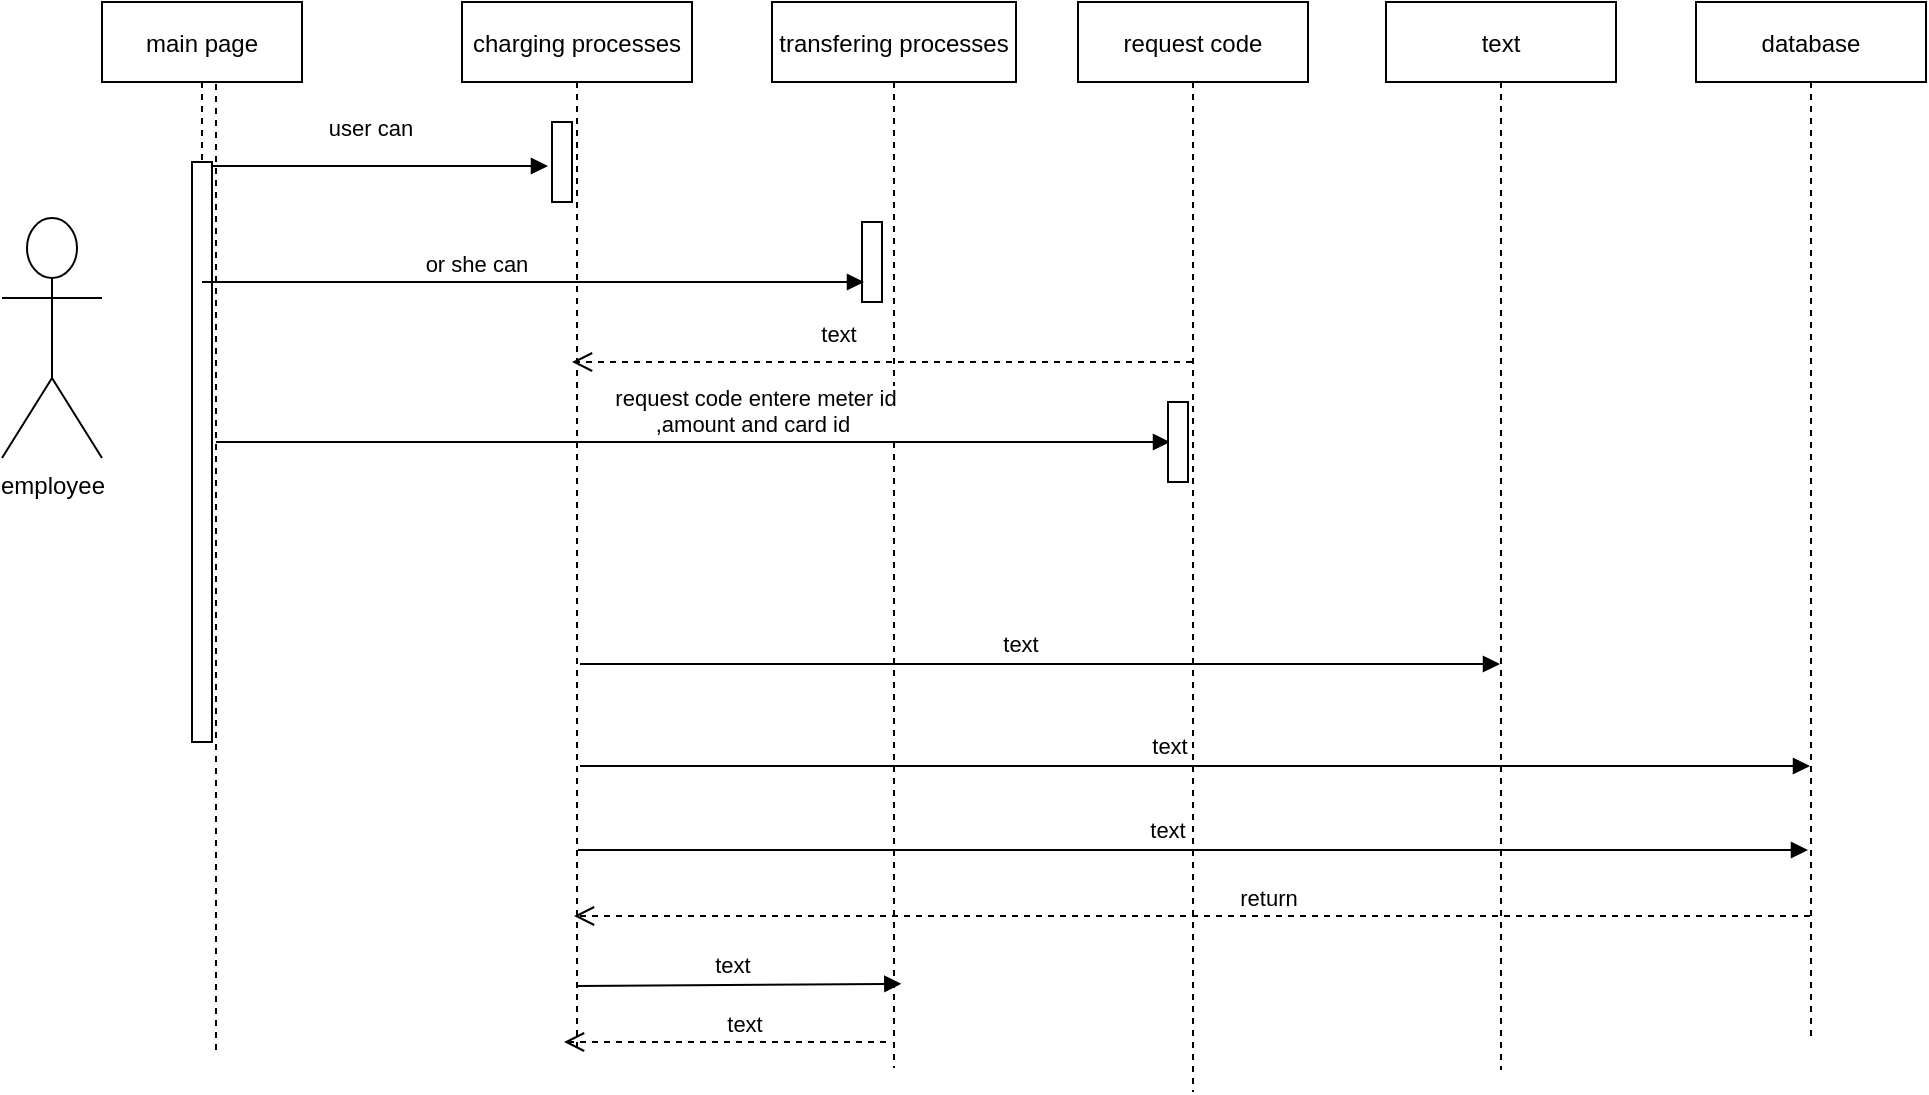 <mxfile version="14.2.9" type="github">
  <diagram id="i2W4Exr456_p_HqFvZy4" name="Page-1">
    <mxGraphModel dx="868" dy="450" grid="1" gridSize="10" guides="1" tooltips="1" connect="1" arrows="1" fold="1" page="1" pageScale="1" pageWidth="850" pageHeight="1100" math="0" shadow="0">
      <root>
        <mxCell id="0" />
        <mxCell id="1" parent="0" />
        <mxCell id="o4Bd2bIDhHa-jF-6KE4B-1" value="main page" style="shape=umlLifeline;perimeter=lifelinePerimeter;container=1;collapsible=0;recursiveResize=0;rounded=0;shadow=0;strokeWidth=1;" parent="1" vertex="1">
          <mxGeometry x="63" y="530" width="100" height="370" as="geometry" />
        </mxCell>
        <mxCell id="o4Bd2bIDhHa-jF-6KE4B-2" value="" style="points=[];perimeter=orthogonalPerimeter;rounded=0;shadow=0;strokeWidth=1;" parent="o4Bd2bIDhHa-jF-6KE4B-1" vertex="1">
          <mxGeometry x="45" y="80" width="10" height="290" as="geometry" />
        </mxCell>
        <mxCell id="o4Bd2bIDhHa-jF-6KE4B-3" value="charging processes" style="shape=umlLifeline;perimeter=lifelinePerimeter;container=1;collapsible=0;recursiveResize=0;rounded=0;shadow=0;strokeWidth=1;" parent="1" vertex="1">
          <mxGeometry x="243" y="530" width="115" height="523" as="geometry" />
        </mxCell>
        <mxCell id="o4Bd2bIDhHa-jF-6KE4B-4" value="" style="points=[];perimeter=orthogonalPerimeter;rounded=0;shadow=0;strokeWidth=1;" parent="o4Bd2bIDhHa-jF-6KE4B-3" vertex="1">
          <mxGeometry x="45" y="60" width="10" height="40" as="geometry" />
        </mxCell>
        <mxCell id="o4Bd2bIDhHa-jF-6KE4B-5" value="return" style="verticalAlign=bottom;endArrow=open;dashed=1;endSize=8;shadow=0;strokeWidth=1;" parent="1" edge="1">
          <mxGeometry x="-0.124" relative="1" as="geometry">
            <mxPoint x="299" y="987" as="targetPoint" />
            <mxPoint as="offset" />
            <mxPoint x="917" y="987" as="sourcePoint" />
          </mxGeometry>
        </mxCell>
        <mxCell id="o4Bd2bIDhHa-jF-6KE4B-6" value="user can " style="verticalAlign=bottom;endArrow=block;entryX=-0.2;entryY=0.55;shadow=0;strokeWidth=1;entryDx=0;entryDy=0;entryPerimeter=0;" parent="1" source="o4Bd2bIDhHa-jF-6KE4B-2" target="o4Bd2bIDhHa-jF-6KE4B-4" edge="1">
          <mxGeometry x="-0.035" y="10" relative="1" as="geometry">
            <mxPoint x="218" y="610" as="sourcePoint" />
            <mxPoint as="offset" />
          </mxGeometry>
        </mxCell>
        <mxCell id="o4Bd2bIDhHa-jF-6KE4B-7" value="employee" style="shape=umlActor;verticalLabelPosition=bottom;labelBackgroundColor=#ffffff;verticalAlign=top;html=1;outlineConnect=0;" parent="1" vertex="1">
          <mxGeometry x="13" y="638" width="50" height="120" as="geometry" />
        </mxCell>
        <mxCell id="o4Bd2bIDhHa-jF-6KE4B-8" value="transfering processes" style="shape=umlLifeline;perimeter=lifelinePerimeter;container=1;collapsible=0;recursiveResize=0;rounded=0;shadow=0;strokeWidth=1;" parent="1" vertex="1">
          <mxGeometry x="398" y="530" width="122" height="533" as="geometry" />
        </mxCell>
        <mxCell id="o4Bd2bIDhHa-jF-6KE4B-9" value="" style="points=[];perimeter=orthogonalPerimeter;rounded=0;shadow=0;strokeWidth=1;" parent="o4Bd2bIDhHa-jF-6KE4B-8" vertex="1">
          <mxGeometry x="45" y="110" width="10" height="40" as="geometry" />
        </mxCell>
        <mxCell id="o4Bd2bIDhHa-jF-6KE4B-10" value="or she can" style="verticalAlign=bottom;endArrow=block;shadow=0;strokeWidth=1;entryX=0.1;entryY=0.175;entryDx=0;entryDy=0;entryPerimeter=0;" parent="1" edge="1" source="o4Bd2bIDhHa-jF-6KE4B-1">
          <mxGeometry x="-0.17" relative="1" as="geometry">
            <mxPoint x="298" y="672" as="sourcePoint" />
            <mxPoint x="444" y="670" as="targetPoint" />
            <mxPoint as="offset" />
          </mxGeometry>
        </mxCell>
        <mxCell id="o4Bd2bIDhHa-jF-6KE4B-11" value="text" style="verticalAlign=bottom;endArrow=open;dashed=1;endSize=8;shadow=0;strokeWidth=1;" parent="1" edge="1">
          <mxGeometry x="0.139" y="-5" relative="1" as="geometry">
            <mxPoint x="298" y="710" as="targetPoint" />
            <mxPoint x="608" y="710" as="sourcePoint" />
            <mxPoint as="offset" />
          </mxGeometry>
        </mxCell>
        <mxCell id="o4Bd2bIDhHa-jF-6KE4B-12" value="text" style="verticalAlign=bottom;endArrow=block;shadow=0;strokeWidth=1;" parent="1" target="o4Bd2bIDhHa-jF-6KE4B-13" edge="1">
          <mxGeometry x="-0.041" y="1" relative="1" as="geometry">
            <mxPoint x="302" y="861" as="sourcePoint" />
            <mxPoint x="448" y="859" as="targetPoint" />
            <mxPoint as="offset" />
          </mxGeometry>
        </mxCell>
        <mxCell id="o4Bd2bIDhHa-jF-6KE4B-13" value="text" style="shape=umlLifeline;perimeter=lifelinePerimeter;container=1;collapsible=0;recursiveResize=0;rounded=0;shadow=0;strokeWidth=1;" parent="1" vertex="1">
          <mxGeometry x="705" y="530" width="115" height="534" as="geometry" />
        </mxCell>
        <mxCell id="o4Bd2bIDhHa-jF-6KE4B-15" value="database" style="shape=umlLifeline;perimeter=lifelinePerimeter;container=1;collapsible=0;recursiveResize=0;rounded=0;shadow=0;strokeWidth=1;" parent="1" vertex="1">
          <mxGeometry x="860" y="530" width="115" height="520" as="geometry" />
        </mxCell>
        <mxCell id="o4Bd2bIDhHa-jF-6KE4B-16" value="request code entere meter id &#xa;,amount and card id " style="verticalAlign=bottom;endArrow=block;shadow=0;strokeWidth=1;entryX=0.1;entryY=0.175;entryDx=0;entryDy=0;entryPerimeter=0;" parent="1" edge="1">
          <mxGeometry x="0.132" relative="1" as="geometry">
            <mxPoint x="120" y="750" as="sourcePoint" />
            <mxPoint x="597" y="750" as="targetPoint" />
            <mxPoint as="offset" />
          </mxGeometry>
        </mxCell>
        <mxCell id="o4Bd2bIDhHa-jF-6KE4B-17" value="request code" style="shape=umlLifeline;perimeter=lifelinePerimeter;container=1;collapsible=0;recursiveResize=0;rounded=0;shadow=0;strokeWidth=1;" parent="1" vertex="1">
          <mxGeometry x="551" y="530" width="115" height="545" as="geometry" />
        </mxCell>
        <mxCell id="o4Bd2bIDhHa-jF-6KE4B-18" value="" style="points=[];perimeter=orthogonalPerimeter;rounded=0;shadow=0;strokeWidth=1;" parent="o4Bd2bIDhHa-jF-6KE4B-17" vertex="1">
          <mxGeometry x="45" y="200" width="10" height="40" as="geometry" />
        </mxCell>
        <mxCell id="o4Bd2bIDhHa-jF-6KE4B-19" value="" style="endArrow=none;dashed=1;html=1;" parent="1" edge="1">
          <mxGeometry width="50" height="50" relative="1" as="geometry">
            <mxPoint x="120" y="1054" as="sourcePoint" />
            <mxPoint x="120" y="569" as="targetPoint" />
          </mxGeometry>
        </mxCell>
        <mxCell id="o4Bd2bIDhHa-jF-6KE4B-20" value="text" style="verticalAlign=bottom;endArrow=open;dashed=1;endSize=8;shadow=0;strokeWidth=1;" parent="1" edge="1">
          <mxGeometry x="-0.124" relative="1" as="geometry">
            <mxPoint x="294" y="1050" as="targetPoint" />
            <mxPoint as="offset" />
            <mxPoint x="455" y="1050" as="sourcePoint" />
          </mxGeometry>
        </mxCell>
        <mxCell id="o4Bd2bIDhHa-jF-6KE4B-21" value="text" style="verticalAlign=bottom;endArrow=block;shadow=0;strokeWidth=1;entryX=0.53;entryY=0.921;entryDx=0;entryDy=0;entryPerimeter=0;" parent="1" target="o4Bd2bIDhHa-jF-6KE4B-8" edge="1">
          <mxGeometry x="-0.041" y="1" relative="1" as="geometry">
            <mxPoint x="301" y="1022" as="sourcePoint" />
            <mxPoint x="447" y="1020" as="targetPoint" />
            <mxPoint as="offset" />
          </mxGeometry>
        </mxCell>
        <mxCell id="o4Bd2bIDhHa-jF-6KE4B-22" value="text" style="verticalAlign=bottom;endArrow=block;shadow=0;strokeWidth=1;" parent="1" target="o4Bd2bIDhHa-jF-6KE4B-15" edge="1">
          <mxGeometry x="-0.041" y="1" relative="1" as="geometry">
            <mxPoint x="302" y="912" as="sourcePoint" />
            <mxPoint x="762" y="912" as="targetPoint" />
            <mxPoint as="offset" />
          </mxGeometry>
        </mxCell>
        <mxCell id="o4Bd2bIDhHa-jF-6KE4B-23" value="text" style="verticalAlign=bottom;endArrow=block;shadow=0;strokeWidth=1;" parent="1" edge="1">
          <mxGeometry x="-0.041" y="1" relative="1" as="geometry">
            <mxPoint x="301" y="954" as="sourcePoint" />
            <mxPoint x="916" y="954" as="targetPoint" />
            <mxPoint as="offset" />
          </mxGeometry>
        </mxCell>
      </root>
    </mxGraphModel>
  </diagram>
</mxfile>
